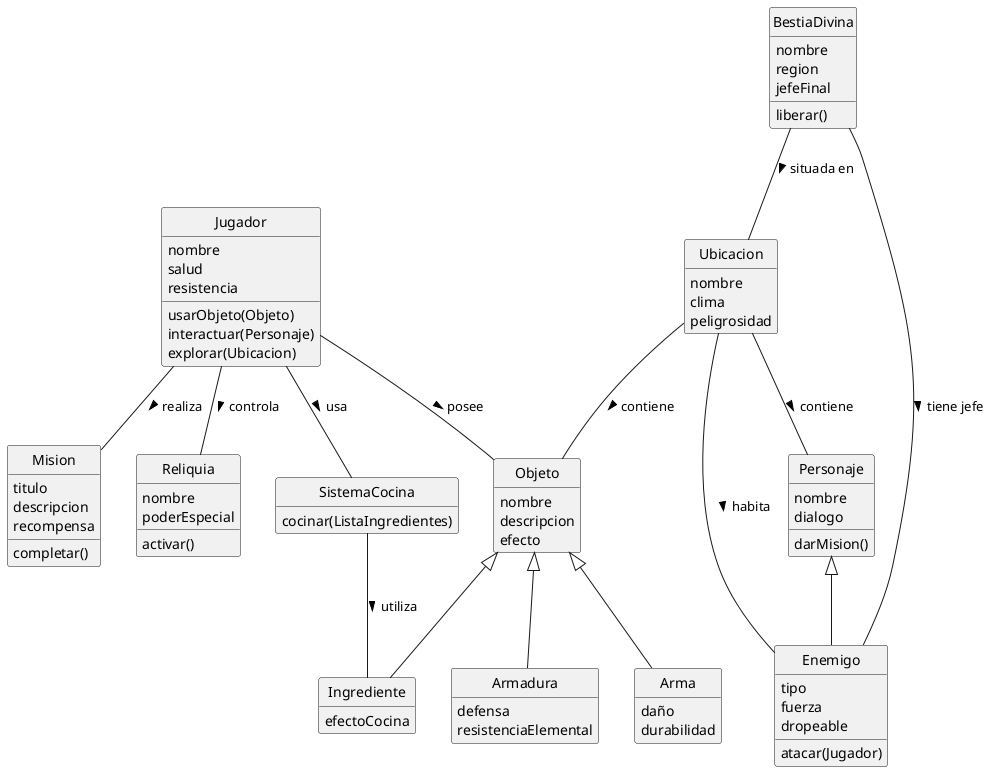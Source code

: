 @startuml

hide circle
hide empty members

class Jugador {
  nombre
  salud
  resistencia
  usarObjeto(Objeto)
  interactuar(Personaje)
  explorar(Ubicacion)
}

class Personaje {
  nombre
  dialogo
  darMision()
}

class Enemigo {
  tipo
  fuerza
  dropeable
  atacar(Jugador)
}

class Objeto {
  nombre
  descripcion
  efecto
}

class Arma {
  daño
  durabilidad
}

class Armadura {
  defensa
  resistenciaElemental
}

class Ingrediente {
  efectoCocina
}

class Ubicacion {
  nombre
  clima
  peligrosidad
}

class Mision {
  titulo
  descripcion
  recompensa
  completar()
}

class BestiaDivina {
  nombre
  region
  jefeFinal
  liberar()
}

class Reliquia {
  nombre
  poderEspecial
  activar()
}

class SistemaCocina {
  cocinar(ListaIngredientes)
}

Jugador -- Objeto: posee >
Jugador -- Mision: realiza >
Jugador -- Reliquia: controla >

Personaje <|-- Enemigo

Objeto <|-- Arma
Objeto <|-- Armadura
Objeto <|-- Ingrediente

Ubicacion -- Personaje: contiene >
Ubicacion -- Enemigo: habita >
Ubicacion -- Objeto: contiene >

BestiaDivina -- Enemigo: tiene jefe >
BestiaDivina -- Ubicacion: situada en >

Jugador -- SistemaCocina: usa >
SistemaCocina -- Ingrediente: utiliza >

@enduml